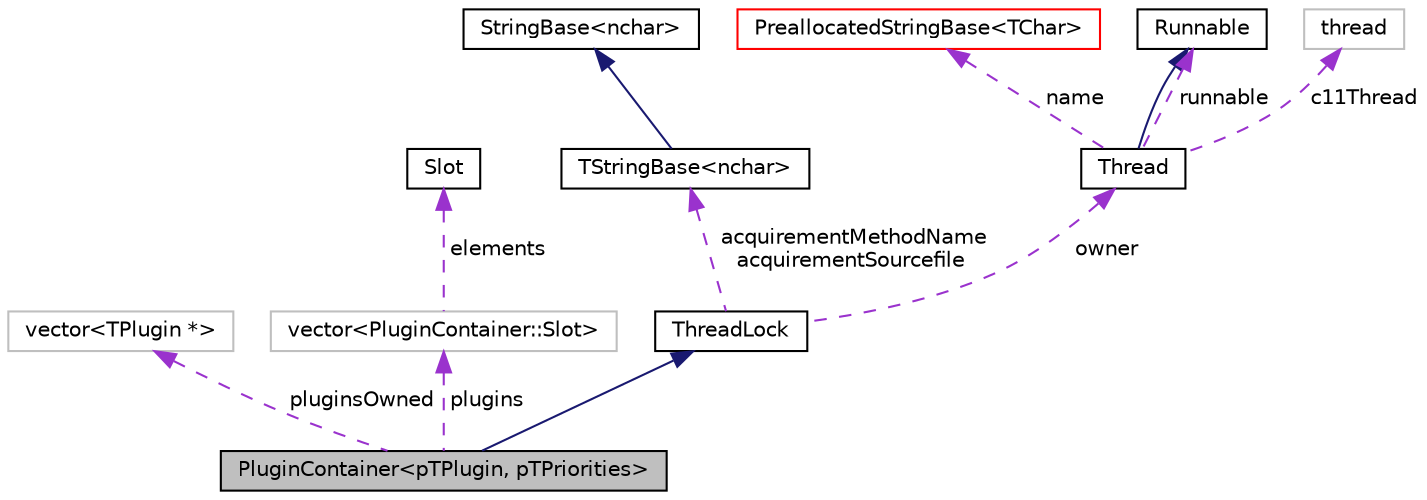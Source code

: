 digraph "PluginContainer&lt;pTPlugin, pTPriorities&gt;"
{
  edge [fontname="Helvetica",fontsize="10",labelfontname="Helvetica",labelfontsize="10"];
  node [fontname="Helvetica",fontsize="10",shape=record];
  Node2 [label="PluginContainer\<pTPlugin, pTPriorities\>",height=0.2,width=0.4,color="black", fillcolor="grey75", style="filled", fontcolor="black"];
  Node14 [label="vector\<TPlugin *\>",height=0.2,width=0.4,color="grey75", fillcolor="white", style="filled"];
  Node15 [label="vector\<PluginContainer::Slot\>",height=0.2,width=0.4,color="grey75", fillcolor="white", style="filled"];
  Node12 [label="TStringBase\<nchar\>",height=0.2,width=0.4,color="black", fillcolor="white", style="filled",URL="$classaworx_1_1lib_1_1strings_1_1TStringBase.html"];
  Node13 [label="StringBase\<nchar\>",height=0.2,width=0.4,color="black", fillcolor="white", style="filled",URL="$classaworx_1_1lib_1_1strings_1_1StringBase.html"];
  Node6 [label="PreallocatedStringBase\<TChar\>",height=0.2,width=0.4,color="red", fillcolor="white", style="filled",URL="$classaworx_1_1lib_1_1strings_1_1PreallocatedStringBase.html"];
  Node3 -> Node2 [dir="back",color="midnightblue",fontsize="10",style="solid",fontname="Helvetica"];
  Node4 -> Node3 [dir="back",color="darkorchid3",fontsize="10",style="dashed",label=" owner" ,fontname="Helvetica"];
  Node5 -> Node4 [dir="back",color="midnightblue",fontsize="10",style="solid",fontname="Helvetica"];
  Node5 -> Node4 [dir="back",color="darkorchid3",fontsize="10",style="dashed",label=" runnable" ,fontname="Helvetica"];
  Node6 -> Node4 [dir="back",color="darkorchid3",fontsize="10",style="dashed",label=" name" ,fontname="Helvetica"];
  Node11 -> Node4 [dir="back",color="darkorchid3",fontsize="10",style="dashed",label=" c11Thread" ,fontname="Helvetica"];
  Node12 -> Node3 [dir="back",color="darkorchid3",fontsize="10",style="dashed",label=" acquirementMethodName\nacquirementSourcefile" ,fontname="Helvetica"];
  Node13 -> Node12 [dir="back",color="midnightblue",fontsize="10",style="solid",fontname="Helvetica"];
  Node14 -> Node2 [dir="back",color="darkorchid3",fontsize="10",style="dashed",label=" pluginsOwned" ,fontname="Helvetica"];
  Node15 -> Node2 [dir="back",color="darkorchid3",fontsize="10",style="dashed",label=" plugins" ,fontname="Helvetica"];
  Node16 -> Node15 [dir="back",color="darkorchid3",fontsize="10",style="dashed",label=" elements" ,fontname="Helvetica"];
  Node3 [label="ThreadLock",height=0.2,width=0.4,color="black", fillcolor="white", style="filled",URL="$classaworx_1_1lib_1_1threads_1_1ThreadLock.html"];
  Node4 [label="Thread",height=0.2,width=0.4,color="black", fillcolor="white", style="filled",URL="$classaworx_1_1lib_1_1threads_1_1Thread.html"];
  Node5 [label="Runnable",height=0.2,width=0.4,color="black", fillcolor="white", style="filled",URL="$classaworx_1_1lib_1_1threads_1_1Runnable.html"];
  Node11 [label="thread",height=0.2,width=0.4,color="grey75", fillcolor="white", style="filled",tooltip="STL class. "];
  Node16 [label="Slot",height=0.2,width=0.4,color="black", fillcolor="white", style="filled",URL="$structaworx_1_1lib_1_1util_1_1PluginContainer_1_1Slot.html",tooltip="Type definition for elements of the list of plug-ins with their priority. "];
}

